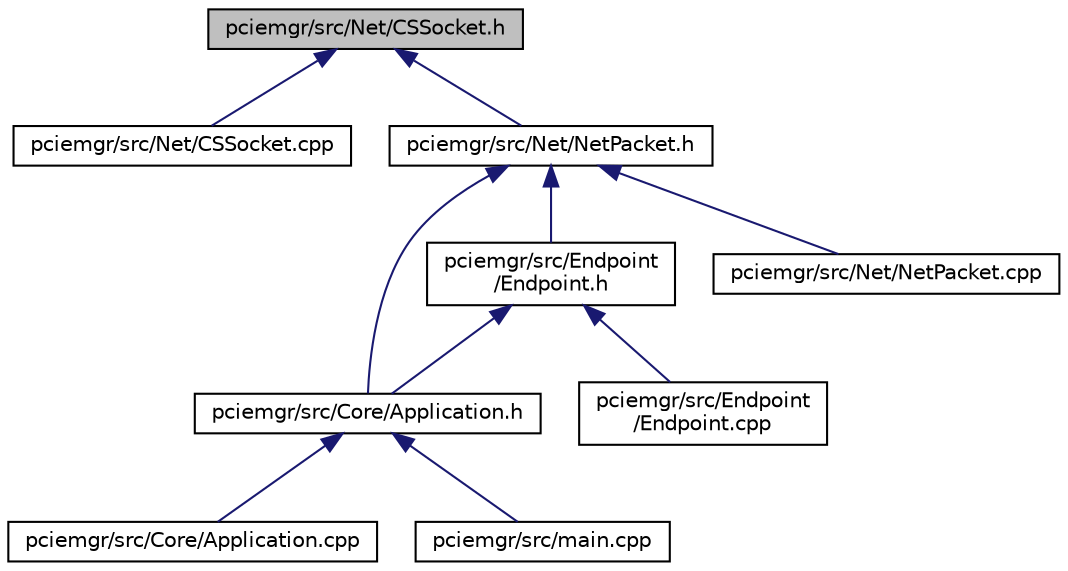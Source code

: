 digraph "pciemgr/src/Net/CSSocket.h"
{
 // LATEX_PDF_SIZE
  edge [fontname="Helvetica",fontsize="10",labelfontname="Helvetica",labelfontsize="10"];
  node [fontname="Helvetica",fontsize="10",shape=record];
  Node1 [label="pciemgr/src/Net/CSSocket.h",height=0.2,width=0.4,color="black", fillcolor="grey75", style="filled", fontcolor="black",tooltip=" "];
  Node1 -> Node2 [dir="back",color="midnightblue",fontsize="10",style="solid",fontname="Helvetica"];
  Node2 [label="pciemgr/src/Net/CSSocket.cpp",height=0.2,width=0.4,color="black", fillcolor="white", style="filled",URL="$_c_s_socket_8cpp.html",tooltip=" "];
  Node1 -> Node3 [dir="back",color="midnightblue",fontsize="10",style="solid",fontname="Helvetica"];
  Node3 [label="pciemgr/src/Net/NetPacket.h",height=0.2,width=0.4,color="black", fillcolor="white", style="filled",URL="$_net_packet_8h.html",tooltip=" "];
  Node3 -> Node4 [dir="back",color="midnightblue",fontsize="10",style="solid",fontname="Helvetica"];
  Node4 [label="pciemgr/src/Core/Application.h",height=0.2,width=0.4,color="black", fillcolor="white", style="filled",URL="$_core_2_application_8h.html",tooltip=" "];
  Node4 -> Node5 [dir="back",color="midnightblue",fontsize="10",style="solid",fontname="Helvetica"];
  Node5 [label="pciemgr/src/Core/Application.cpp",height=0.2,width=0.4,color="black", fillcolor="white", style="filled",URL="$_application_8cpp.html",tooltip=" "];
  Node4 -> Node6 [dir="back",color="midnightblue",fontsize="10",style="solid",fontname="Helvetica"];
  Node6 [label="pciemgr/src/main.cpp",height=0.2,width=0.4,color="black", fillcolor="white", style="filled",URL="$main_8cpp.html",tooltip=" "];
  Node3 -> Node7 [dir="back",color="midnightblue",fontsize="10",style="solid",fontname="Helvetica"];
  Node7 [label="pciemgr/src/Endpoint\l/Endpoint.h",height=0.2,width=0.4,color="black", fillcolor="white", style="filled",URL="$_endpoint_8h.html",tooltip=" "];
  Node7 -> Node4 [dir="back",color="midnightblue",fontsize="10",style="solid",fontname="Helvetica"];
  Node7 -> Node8 [dir="back",color="midnightblue",fontsize="10",style="solid",fontname="Helvetica"];
  Node8 [label="pciemgr/src/Endpoint\l/Endpoint.cpp",height=0.2,width=0.4,color="black", fillcolor="white", style="filled",URL="$_endpoint_8cpp.html",tooltip=" "];
  Node3 -> Node9 [dir="back",color="midnightblue",fontsize="10",style="solid",fontname="Helvetica"];
  Node9 [label="pciemgr/src/Net/NetPacket.cpp",height=0.2,width=0.4,color="black", fillcolor="white", style="filled",URL="$_net_packet_8cpp.html",tooltip=" "];
}
